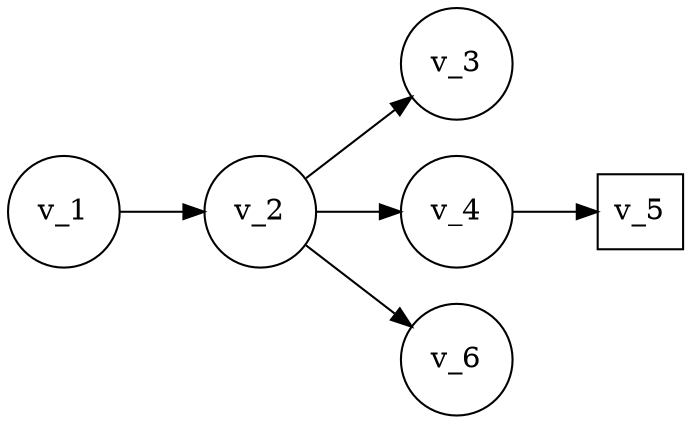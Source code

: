 digraph {
    graph [rankdir=LR];
    node [shape=circle, width=0.5];

    v_1 -> v_2 [label=" ", texlbl="$R$"];
    v_2 -> v_3 [label=" ", texlbl="$E$"];
    v_2 -> v_4 [label=" ", texlbl="$T_C$"];
    v_4 -> v_5 [label=" ", texlbl="$T_E$"];
    v_2 -> v_6 [label=" ", texlbl="$\neg T_C$"];

    v_1 [style="state,initial"];
    v_3 [style="state,accepting"];
    v_5 [style="state,accepting", shape=rect];
}
